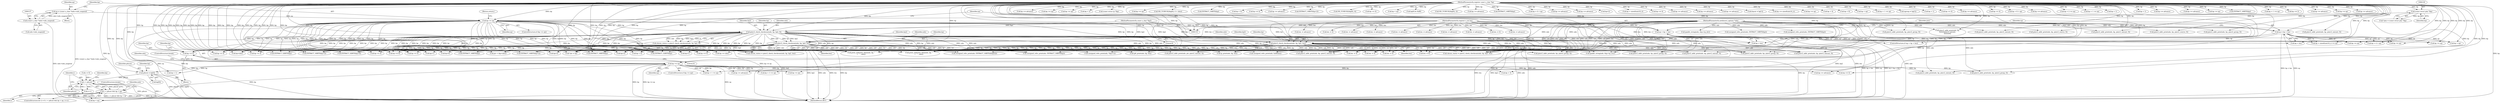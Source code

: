 digraph "0_tcpdump_6fca58f5f9c96749a575f52e20598ad43f5bdf30@array" {
"1001337" [label="(Call,pfxcnt = bp[0])"];
"1001325" [label="(Call,bp >= ep)"];
"1001321" [label="(Call,bp += 4)"];
"1000221" [label="(Call,pimv2_check_checksum(ndo, bp, bp2, len))"];
"1000209" [label="(Call,pimv2_check_checksum(ndo, bp, bp2, 8))"];
"1000120" [label="(MethodParameterIn,netdissect_options *ndo)"];
"1000121" [label="(MethodParameterIn,register const u_char *bp)"];
"1000142" [label="(Call,bp >= ep)"];
"1000129" [label="(Call,(const struct pim *)bp)"];
"1000134" [label="(Call,ep = (const u_char *)ndo->ndo_snapend)"];
"1000136" [label="(Call,(const u_char *)ndo->ndo_snapend)"];
"1000123" [label="(MethodParameterIn,const u_char *bp2)"];
"1000122" [label="(MethodParameterIn,register u_int len)"];
"1000230" [label="(Call,pimv2_check_checksum(ndo, bp, bp2, len))"];
"1000147" [label="(Call,ep > bp + len)"];
"1000152" [label="(Call,ep = bp + len)"];
"1001411" [label="(Call,i < pfxcnt)"];
"1001410" [label="(Call,i < pfxcnt && bp < ep)"];
"1001417" [label="(Call,i++)"];
"1000222" [label="(Identifier,ndo)"];
"1000549" [label="(Call,bp+4)"];
"1001338" [label="(Identifier,pfxcnt)"];
"1001391" [label="(Call,pimv2_addr_print(ndo, bp, pimv2_unicast, 0))"];
"1001430" [label="(Call,pimv2_addr_print(ndo, bp, pimv2_group, 0))"];
"1000574" [label="(Call,ipaddr_string(ndo, &ip->ip_src))"];
"1000266" [label="(Call,bp += 4)"];
"1000672" [label="(Call,bp += advance)"];
"1000648" [label="(Call,bp >= ep)"];
"1000219" [label="(Call,cksum_status = pimv2_check_checksum(ndo, bp, bp2, len))"];
"1000613" [label="(Call,len -= 4)"];
"1001345" [label="(Identifier,bp)"];
"1001078" [label="(Call,bp >= ep)"];
"1001181" [label="(Call,bp + 2)"];
"1000231" [label="(Identifier,ndo)"];
"1001417" [label="(Call,i++)"];
"1000432" [label="(Call,unsigned_relts_print(ndo, *(bp+1)))"];
"1001209" [label="(Call,bp += 4)"];
"1000270" [label="(Call,bp < ep)"];
"1000134" [label="(Call,ep = (const u_char *)ndo->ndo_snapend)"];
"1000440" [label="(Call,EXTRACT_16BITS(bp+2))"];
"1000560" [label="(Call,(const struct ip *)bp)"];
"1001418" [label="(Identifier,i)"];
"1000211" [label="(Identifier,bp)"];
"1000435" [label="(Call,bp+1)"];
"1001216" [label="(Call,bp >= ep)"];
"1000143" [label="(Identifier,bp)"];
"1000230" [label="(Call,pimv2_check_checksum(ndo, bp, bp2, len))"];
"1001328" [label="(ControlStructure,break;)"];
"1000911" [label="(Call,len -= advance)"];
"1000692" [label="(Call,len -= 4)"];
"1001321" [label="(Call,bp += 4)"];
"1001375" [label="(Call,bp += 4)"];
"1000232" [label="(Identifier,bp)"];
"1000391" [label="(Call,EXTRACT_32BITS(bp))"];
"1001247" [label="(Call,bp >= ep)"];
"1001414" [label="(Call,bp < ep)"];
"1000716" [label="(Call,pimv2_addr_print(ndo, bp, pimv2_unicast, 0))"];
"1000293" [label="(Call,ND_TCHECK2(bp[0], 4 + olen))"];
"1001422" [label="(Identifier,ndo)"];
"1001358" [label="(Call,bp + 3 >= ep)"];
"1000131" [label="(Identifier,bp)"];
"1000977" [label="(Call,EXTRACT_16BITS(bp))"];
"1001415" [label="(Identifier,bp)"];
"1001062" [label="(Call,pimv2_addr_print(ndo, bp, pimv2_group, 0))"];
"1000127" [label="(Call,*pim = (const struct pim *)bp)"];
"1000736" [label="(Call,bp + 4)"];
"1000121" [label="(MethodParameterIn,register const u_char *bp)"];
"1001243" [label="(Call,len -= advance)"];
"1001368" [label="(Call,unsigned_relts_print(ndo, EXTRACT_16BITS(&bp[2])))"];
"1000783" [label="(Call,bp += 4)"];
"1000644" [label="(Call,len -= advance)"];
"1000320" [label="(Call,unsigned_relts_print(ndo, EXTRACT_16BITS(bp)))"];
"1001039" [label="(Call,bp += advance)"];
"1001525" [label="(Call,unsigned_relts_print(ndo, EXTRACT_16BITS(bp)))"];
"1001407" [label="(Call,i = 0)"];
"1000348" [label="(Call,EXTRACT_16BITS(bp+2))"];
"1000223" [label="(Identifier,bp)"];
"1000322" [label="(Call,EXTRACT_16BITS(bp))"];
"1001379" [label="(Call,bp >= ep)"];
"1000555" [label="(Call,len -= 8)"];
"1000274" [label="(Call,ND_TCHECK2(bp[0], 4))"];
"1001117" [label="(Call,bp += 4)"];
"1001128" [label="(Call,bp < ep)"];
"1000135" [label="(Identifier,ep)"];
"1001285" [label="(Call,bp[0] & 0x80)"];
"1001144" [label="(Call,pimv2_addr_print(ndo, bp,\n\t\t\t\t\t\t\t\tpimv2_unicast,\n\t\t\t\t\t\t\t\t0))"];
"1001516" [label="(Call,ND_TCHECK2(bp[0], 2))"];
"1001467" [label="(Call,bp += advance)"];
"1000580" [label="(Call,ipaddr_string(ndo, &ip->ip_dst))"];
"1000660" [label="(Call,pimv2_addr_print(ndo, bp, pimv2_unicast, 0))"];
"1001177" [label="(Call,EXTRACT_16BITS(bp))"];
"1001343" [label="(Call,bp + 1 >= ep)"];
"1001547" [label="(MethodReturn,RET)"];
"1000835" [label="(Call,bp + 4 > ep)"];
"1000147" [label="(Call,ep > bp + len)"];
"1000548" [label="(Call,EXTRACT_32BITS(bp+4))"];
"1000871" [label="(Call,len -= 4)"];
"1000149" [label="(Call,bp + len)"];
"1000908" [label="(Call,bp += advance)"];
"1000233" [label="(Identifier,bp2)"];
"1001240" [label="(Call,bp += advance)"];
"1000349" [label="(Call,bp+2)"];
"1000452" [label="(Call,bp+2)"];
"1000704" [label="(Call,bp >= ep)"];
"1000423" [label="(Call,bp+1)"];
"1001027" [label="(Call,pimv2_addr_print(ndo, bp, pimv2_unicast, 0))"];
"1000472" [label="(Call,ptr < (bp+olen))"];
"1001413" [label="(Identifier,pfxcnt)"];
"1000468" [label="(Call,*ptr = bp)"];
"1001228" [label="(Call,pimv2_addr_print(ndo, bp, pimv2_group, 0))"];
"1000896" [label="(Call,pimv2_addr_print(ndo, bp, pimv2_source, 0))"];
"1000510" [label="(Call,print_unknown_data(ndo, bp, \"\n\t    \", olen))"];
"1000966" [label="(Call,bp + sizeof(uint16_t))"];
"1001199" [label="(Call,bp += 4)"];
"1000588" [label="(Call,ip_print(ndo, bp, len))"];
"1001074" [label="(Call,bp += advance)"];
"1000617" [label="(Call,bp >= ep)"];
"1000129" [label="(Call,(const struct pim *)bp)"];
"1001271" [label="(Call,bp += advance)"];
"1000780" [label="(Call,unsigned_relts_print(ndo, holdtime))"];
"1000144" [label="(Identifier,ep)"];
"1000816" [label="(Call,pimv2_addr_print(ndo, bp, pimv2_group, 0))"];
"1000641" [label="(Call,bp += advance)"];
"1000552" [label="(Call,bp += 8)"];
"1000961" [label="(Call,bp += 4)"];
"1000965" [label="(Call,bp + sizeof(uint16_t) >= ep)"];
"1001112" [label="(Call,frpcnt = bp[1])"];
"1000142" [label="(Call,bp >= ep)"];
"1000124" [label="(Block,)"];
"1000138" [label="(Call,ndo->ndo_snapend)"];
"1001410" [label="(Call,i < pfxcnt && bp < ep)"];
"1000951" [label="(Call,len -= advance)"];
"1000979" [label="(Call,bp += sizeof(uint16_t))"];
"1001015" [label="(Call,bp >= ep)"];
"1000451" [label="(Call,EXTRACT_16BITS(bp+2))"];
"1000522" [label="(Call,print_unknown_data(ndo, bp, \"\n\t    \", olen))"];
"1000836" [label="(Call,bp + 4)"];
"1000484" [label="(Call,pimv2_addr_print(ndo, ptr, pimv2_unicast, 0))"];
"1000210" [label="(Identifier,ndo)"];
"1001279" [label="(Call,bp + 8)"];
"1001046" [label="(Call,bp < ep)"];
"1000997" [label="(Call,bp + 1 >= ep)"];
"1000120" [label="(MethodParameterIn,netdissect_options *ndo)"];
"1000741" [label="(Call,ngroup = bp[1])"];
"1001097" [label="(Call,bp + 1)"];
"1000868" [label="(Call,bp += 4)"];
"1001326" [label="(Identifier,bp)"];
"1000122" [label="(MethodParameterIn,register u_int len)"];
"1001412" [label="(Identifier,i)"];
"1001318" [label="(Block,)"];
"1001175" [label="(Call,unsigned_relts_print(ndo, EXTRACT_16BITS(bp)))"];
"1000474" [label="(Call,bp+olen)"];
"1001513" [label="(Call,bp += advance)"];
"1000145" [label="(Return,return;)"];
"1001501" [label="(Call,pimv2_addr_print(ndo, bp, pimv2_unicast, 0))"];
"1000153" [label="(Identifier,ep)"];
"1001323" [label="(Literal,4)"];
"1000313" [label="(Call,bp += 4)"];
"1000209" [label="(Call,pimv2_check_checksum(ndo, bp, bp2, 8))"];
"1001278" [label="(Call,bp + 8 > ep)"];
"1001327" [label="(Identifier,ep)"];
"1000123" [label="(MethodParameterIn,const u_char *bp2)"];
"1000234" [label="(Identifier,len)"];
"1000948" [label="(Call,bp += advance)"];
"1001344" [label="(Call,bp + 1)"];
"1001180" [label="(Call,bp + 2 >= ep)"];
"1000731" [label="(Call,len -= advance)"];
"1001160" [label="(Call,bp + 1 >= ep)"];
"1000136" [label="(Call,(const u_char *)ndo->ndo_snapend)"];
"1001161" [label="(Call,bp + 1)"];
"1001442" [label="(Call,bp += advance)"];
"1000441" [label="(Call,bp+2)"];
"1001359" [label="(Call,bp + 3)"];
"1000936" [label="(Call,pimv2_addr_print(ndo, bp, pimv2_source, 0))"];
"1000998" [label="(Call,bp + 1)"];
"1000212" [label="(Identifier,bp2)"];
"1000148" [label="(Identifier,ep)"];
"1001325" [label="(Call,bp >= ep)"];
"1000629" [label="(Call,pimv2_addr_print(ndo, bp, pimv2_group, 0))"];
"1001490" [label="(Call,bp += advance)"];
"1000159" [label="(Identifier,pim)"];
"1001455" [label="(Call,pimv2_addr_print(ndo, bp, pimv2_unicast, 0))"];
"1001331" [label="(Identifier,ndo)"];
"1001478" [label="(Call,pimv2_addr_print(ndo, bp, pimv2_group, 0))"];
"1001324" [label="(ControlStructure,if (bp >= ep))"];
"1000207" [label="(Call,cksum_status = pimv2_check_checksum(ndo, bp, bp2, 8))"];
"1000221" [label="(Call,pimv2_check_checksum(ndo, bp, bp2, len))"];
"1000344" [label="(Call,EXTRACT_16BITS(bp))"];
"1001212" [label="(Call,len -= 4)"];
"1001339" [label="(Call,bp[0])"];
"1001406" [label="(ControlStructure,for (i = 0; i < pfxcnt && bp < ep; i++))"];
"1001156" [label="(Call,bp += advance)"];
"1000786" [label="(Call,len -= 4)"];
"1000800" [label="(Call,bp >= ep)"];
"1000675" [label="(Call,len -= advance)"];
"1000152" [label="(Call,ep = bp + len)"];
"1000536" [label="(Call,bp + 4)"];
"1000228" [label="(Call,cksum_status = pimv2_check_checksum(ndo, bp, bp2, len))"];
"1001527" [label="(Call,EXTRACT_16BITS(bp))"];
"1001337" [label="(Call,pfxcnt = bp[0])"];
"1000225" [label="(Identifier,len)"];
"1000594" [label="(Call,ip6_print(ndo, bp, len))"];
"1000409" [label="(Call,EXTRACT_32BITS(bp))"];
"1001259" [label="(Call,pimv2_addr_print(ndo, bp, pimv2_unicast, 0))"];
"1001322" [label="(Identifier,bp)"];
"1000141" [label="(ControlStructure,if (bp >= ep))"];
"1000831" [label="(Call,len -= advance)"];
"1001274" [label="(Call,len -= advance)"];
"1001096" [label="(Call,bp + 1 >= ep)"];
"1000735" [label="(Call,bp + 4 > ep)"];
"1000689" [label="(Call,bp += 4)"];
"1000610" [label="(Call,bp += 4)"];
"1000527" [label="(Call,bp += olen)"];
"1001011" [label="(Call,bp += 2)"];
"1001445" [label="(ControlStructure,break;)"];
"1001403" [label="(Call,bp += advance)"];
"1000224" [label="(Identifier,bp2)"];
"1000828" [label="(Call,bp += advance)"];
"1000984" [label="(Call,bp >= ep)"];
"1000146" [label="(ControlStructure,if (ep > bp + len))"];
"1001411" [label="(Call,i < pfxcnt)"];
"1000213" [label="(Literal,8)"];
"1000154" [label="(Call,bp + len)"];
"1000728" [label="(Call,bp += advance)"];
"1001337" -> "1001318"  [label="AST: "];
"1001337" -> "1001339"  [label="CFG: "];
"1001338" -> "1001337"  [label="AST: "];
"1001339" -> "1001337"  [label="AST: "];
"1001345" -> "1001337"  [label="CFG: "];
"1001337" -> "1001547"  [label="DDG: pfxcnt"];
"1001337" -> "1001547"  [label="DDG: bp[0]"];
"1001325" -> "1001337"  [label="DDG: bp"];
"1000121" -> "1001337"  [label="DDG: bp"];
"1001337" -> "1001411"  [label="DDG: pfxcnt"];
"1001325" -> "1001324"  [label="AST: "];
"1001325" -> "1001327"  [label="CFG: "];
"1001326" -> "1001325"  [label="AST: "];
"1001327" -> "1001325"  [label="AST: "];
"1001328" -> "1001325"  [label="CFG: "];
"1001331" -> "1001325"  [label="CFG: "];
"1001325" -> "1001547"  [label="DDG: bp"];
"1001325" -> "1001547"  [label="DDG: bp >= ep"];
"1001325" -> "1001547"  [label="DDG: ep"];
"1001321" -> "1001325"  [label="DDG: bp"];
"1000121" -> "1001325"  [label="DDG: bp"];
"1000147" -> "1001325"  [label="DDG: ep"];
"1000152" -> "1001325"  [label="DDG: ep"];
"1001325" -> "1001343"  [label="DDG: bp"];
"1001325" -> "1001343"  [label="DDG: ep"];
"1001325" -> "1001344"  [label="DDG: bp"];
"1001325" -> "1001358"  [label="DDG: bp"];
"1001325" -> "1001359"  [label="DDG: bp"];
"1001325" -> "1001375"  [label="DDG: bp"];
"1001325" -> "1001379"  [label="DDG: bp"];
"1001325" -> "1001391"  [label="DDG: bp"];
"1001325" -> "1001403"  [label="DDG: bp"];
"1001325" -> "1001414"  [label="DDG: bp"];
"1001325" -> "1001430"  [label="DDG: bp"];
"1001325" -> "1001442"  [label="DDG: bp"];
"1001321" -> "1001318"  [label="AST: "];
"1001321" -> "1001323"  [label="CFG: "];
"1001322" -> "1001321"  [label="AST: "];
"1001323" -> "1001321"  [label="AST: "];
"1001326" -> "1001321"  [label="CFG: "];
"1000221" -> "1001321"  [label="DDG: bp"];
"1000230" -> "1001321"  [label="DDG: bp"];
"1000209" -> "1001321"  [label="DDG: bp"];
"1000121" -> "1001321"  [label="DDG: bp"];
"1000142" -> "1001321"  [label="DDG: bp"];
"1000221" -> "1000219"  [label="AST: "];
"1000221" -> "1000225"  [label="CFG: "];
"1000222" -> "1000221"  [label="AST: "];
"1000223" -> "1000221"  [label="AST: "];
"1000224" -> "1000221"  [label="AST: "];
"1000225" -> "1000221"  [label="AST: "];
"1000219" -> "1000221"  [label="CFG: "];
"1000221" -> "1001547"  [label="DDG: len"];
"1000221" -> "1001547"  [label="DDG: bp"];
"1000221" -> "1001547"  [label="DDG: ndo"];
"1000221" -> "1001547"  [label="DDG: bp2"];
"1000221" -> "1000219"  [label="DDG: ndo"];
"1000221" -> "1000219"  [label="DDG: bp"];
"1000221" -> "1000219"  [label="DDG: bp2"];
"1000221" -> "1000219"  [label="DDG: len"];
"1000209" -> "1000221"  [label="DDG: ndo"];
"1000209" -> "1000221"  [label="DDG: bp"];
"1000209" -> "1000221"  [label="DDG: bp2"];
"1000120" -> "1000221"  [label="DDG: ndo"];
"1000121" -> "1000221"  [label="DDG: bp"];
"1000123" -> "1000221"  [label="DDG: bp2"];
"1000122" -> "1000221"  [label="DDG: len"];
"1000221" -> "1000266"  [label="DDG: bp"];
"1000221" -> "1000320"  [label="DDG: ndo"];
"1000221" -> "1000322"  [label="DDG: bp"];
"1000221" -> "1000344"  [label="DDG: bp"];
"1000221" -> "1000391"  [label="DDG: bp"];
"1000221" -> "1000409"  [label="DDG: bp"];
"1000221" -> "1000423"  [label="DDG: bp"];
"1000221" -> "1000432"  [label="DDG: ndo"];
"1000221" -> "1000435"  [label="DDG: bp"];
"1000221" -> "1000440"  [label="DDG: bp"];
"1000221" -> "1000441"  [label="DDG: bp"];
"1000221" -> "1000451"  [label="DDG: bp"];
"1000221" -> "1000452"  [label="DDG: bp"];
"1000221" -> "1000468"  [label="DDG: bp"];
"1000221" -> "1000472"  [label="DDG: bp"];
"1000221" -> "1000474"  [label="DDG: bp"];
"1000221" -> "1000484"  [label="DDG: ndo"];
"1000221" -> "1000510"  [label="DDG: ndo"];
"1000221" -> "1000510"  [label="DDG: bp"];
"1000221" -> "1000522"  [label="DDG: ndo"];
"1000221" -> "1000522"  [label="DDG: bp"];
"1000221" -> "1000527"  [label="DDG: bp"];
"1000221" -> "1000536"  [label="DDG: bp"];
"1000221" -> "1000548"  [label="DDG: bp"];
"1000221" -> "1000549"  [label="DDG: bp"];
"1000221" -> "1000552"  [label="DDG: bp"];
"1000221" -> "1000555"  [label="DDG: len"];
"1000221" -> "1000574"  [label="DDG: ndo"];
"1000221" -> "1000588"  [label="DDG: ndo"];
"1000221" -> "1000588"  [label="DDG: bp"];
"1000221" -> "1000588"  [label="DDG: len"];
"1000221" -> "1000594"  [label="DDG: ndo"];
"1000221" -> "1000594"  [label="DDG: bp"];
"1000221" -> "1000594"  [label="DDG: len"];
"1000221" -> "1000610"  [label="DDG: bp"];
"1000221" -> "1000613"  [label="DDG: len"];
"1000221" -> "1000629"  [label="DDG: ndo"];
"1000221" -> "1000689"  [label="DDG: bp"];
"1000221" -> "1000692"  [label="DDG: len"];
"1000221" -> "1000716"  [label="DDG: ndo"];
"1000221" -> "1000780"  [label="DDG: ndo"];
"1000221" -> "1000816"  [label="DDG: ndo"];
"1000221" -> "1000961"  [label="DDG: bp"];
"1000221" -> "1001027"  [label="DDG: ndo"];
"1000221" -> "1001209"  [label="DDG: bp"];
"1000221" -> "1001212"  [label="DDG: len"];
"1000221" -> "1001228"  [label="DDG: ndo"];
"1000221" -> "1001368"  [label="DDG: ndo"];
"1000221" -> "1001455"  [label="DDG: ndo"];
"1000221" -> "1001455"  [label="DDG: bp"];
"1000209" -> "1000207"  [label="AST: "];
"1000209" -> "1000213"  [label="CFG: "];
"1000210" -> "1000209"  [label="AST: "];
"1000211" -> "1000209"  [label="AST: "];
"1000212" -> "1000209"  [label="AST: "];
"1000213" -> "1000209"  [label="AST: "];
"1000207" -> "1000209"  [label="CFG: "];
"1000209" -> "1001547"  [label="DDG: ndo"];
"1000209" -> "1001547"  [label="DDG: bp2"];
"1000209" -> "1001547"  [label="DDG: bp"];
"1000209" -> "1000207"  [label="DDG: ndo"];
"1000209" -> "1000207"  [label="DDG: bp"];
"1000209" -> "1000207"  [label="DDG: bp2"];
"1000209" -> "1000207"  [label="DDG: 8"];
"1000120" -> "1000209"  [label="DDG: ndo"];
"1000121" -> "1000209"  [label="DDG: bp"];
"1000142" -> "1000209"  [label="DDG: bp"];
"1000123" -> "1000209"  [label="DDG: bp2"];
"1000209" -> "1000266"  [label="DDG: bp"];
"1000209" -> "1000320"  [label="DDG: ndo"];
"1000209" -> "1000322"  [label="DDG: bp"];
"1000209" -> "1000344"  [label="DDG: bp"];
"1000209" -> "1000391"  [label="DDG: bp"];
"1000209" -> "1000409"  [label="DDG: bp"];
"1000209" -> "1000423"  [label="DDG: bp"];
"1000209" -> "1000432"  [label="DDG: ndo"];
"1000209" -> "1000435"  [label="DDG: bp"];
"1000209" -> "1000440"  [label="DDG: bp"];
"1000209" -> "1000441"  [label="DDG: bp"];
"1000209" -> "1000451"  [label="DDG: bp"];
"1000209" -> "1000452"  [label="DDG: bp"];
"1000209" -> "1000468"  [label="DDG: bp"];
"1000209" -> "1000472"  [label="DDG: bp"];
"1000209" -> "1000474"  [label="DDG: bp"];
"1000209" -> "1000484"  [label="DDG: ndo"];
"1000209" -> "1000510"  [label="DDG: ndo"];
"1000209" -> "1000510"  [label="DDG: bp"];
"1000209" -> "1000522"  [label="DDG: ndo"];
"1000209" -> "1000522"  [label="DDG: bp"];
"1000209" -> "1000527"  [label="DDG: bp"];
"1000209" -> "1000536"  [label="DDG: bp"];
"1000209" -> "1000548"  [label="DDG: bp"];
"1000209" -> "1000549"  [label="DDG: bp"];
"1000209" -> "1000552"  [label="DDG: bp"];
"1000209" -> "1000574"  [label="DDG: ndo"];
"1000209" -> "1000588"  [label="DDG: ndo"];
"1000209" -> "1000588"  [label="DDG: bp"];
"1000209" -> "1000594"  [label="DDG: ndo"];
"1000209" -> "1000594"  [label="DDG: bp"];
"1000209" -> "1000610"  [label="DDG: bp"];
"1000209" -> "1000629"  [label="DDG: ndo"];
"1000209" -> "1000689"  [label="DDG: bp"];
"1000209" -> "1000716"  [label="DDG: ndo"];
"1000209" -> "1000780"  [label="DDG: ndo"];
"1000209" -> "1000816"  [label="DDG: ndo"];
"1000209" -> "1000961"  [label="DDG: bp"];
"1000209" -> "1001027"  [label="DDG: ndo"];
"1000209" -> "1001209"  [label="DDG: bp"];
"1000209" -> "1001228"  [label="DDG: ndo"];
"1000209" -> "1001368"  [label="DDG: ndo"];
"1000209" -> "1001455"  [label="DDG: ndo"];
"1000209" -> "1001455"  [label="DDG: bp"];
"1000120" -> "1000119"  [label="AST: "];
"1000120" -> "1001547"  [label="DDG: ndo"];
"1000120" -> "1000230"  [label="DDG: ndo"];
"1000120" -> "1000320"  [label="DDG: ndo"];
"1000120" -> "1000432"  [label="DDG: ndo"];
"1000120" -> "1000484"  [label="DDG: ndo"];
"1000120" -> "1000510"  [label="DDG: ndo"];
"1000120" -> "1000522"  [label="DDG: ndo"];
"1000120" -> "1000574"  [label="DDG: ndo"];
"1000120" -> "1000580"  [label="DDG: ndo"];
"1000120" -> "1000588"  [label="DDG: ndo"];
"1000120" -> "1000594"  [label="DDG: ndo"];
"1000120" -> "1000629"  [label="DDG: ndo"];
"1000120" -> "1000660"  [label="DDG: ndo"];
"1000120" -> "1000716"  [label="DDG: ndo"];
"1000120" -> "1000780"  [label="DDG: ndo"];
"1000120" -> "1000816"  [label="DDG: ndo"];
"1000120" -> "1000896"  [label="DDG: ndo"];
"1000120" -> "1000936"  [label="DDG: ndo"];
"1000120" -> "1001027"  [label="DDG: ndo"];
"1000120" -> "1001062"  [label="DDG: ndo"];
"1000120" -> "1001144"  [label="DDG: ndo"];
"1000120" -> "1001175"  [label="DDG: ndo"];
"1000120" -> "1001228"  [label="DDG: ndo"];
"1000120" -> "1001259"  [label="DDG: ndo"];
"1000120" -> "1001368"  [label="DDG: ndo"];
"1000120" -> "1001391"  [label="DDG: ndo"];
"1000120" -> "1001430"  [label="DDG: ndo"];
"1000120" -> "1001455"  [label="DDG: ndo"];
"1000120" -> "1001478"  [label="DDG: ndo"];
"1000120" -> "1001501"  [label="DDG: ndo"];
"1000120" -> "1001525"  [label="DDG: ndo"];
"1000121" -> "1000119"  [label="AST: "];
"1000121" -> "1001547"  [label="DDG: bp"];
"1000121" -> "1000129"  [label="DDG: bp"];
"1000121" -> "1000142"  [label="DDG: bp"];
"1000121" -> "1000147"  [label="DDG: bp"];
"1000121" -> "1000149"  [label="DDG: bp"];
"1000121" -> "1000152"  [label="DDG: bp"];
"1000121" -> "1000154"  [label="DDG: bp"];
"1000121" -> "1000230"  [label="DDG: bp"];
"1000121" -> "1000266"  [label="DDG: bp"];
"1000121" -> "1000270"  [label="DDG: bp"];
"1000121" -> "1000274"  [label="DDG: bp"];
"1000121" -> "1000293"  [label="DDG: bp"];
"1000121" -> "1000313"  [label="DDG: bp"];
"1000121" -> "1000322"  [label="DDG: bp"];
"1000121" -> "1000344"  [label="DDG: bp"];
"1000121" -> "1000348"  [label="DDG: bp"];
"1000121" -> "1000349"  [label="DDG: bp"];
"1000121" -> "1000391"  [label="DDG: bp"];
"1000121" -> "1000409"  [label="DDG: bp"];
"1000121" -> "1000423"  [label="DDG: bp"];
"1000121" -> "1000435"  [label="DDG: bp"];
"1000121" -> "1000440"  [label="DDG: bp"];
"1000121" -> "1000441"  [label="DDG: bp"];
"1000121" -> "1000451"  [label="DDG: bp"];
"1000121" -> "1000452"  [label="DDG: bp"];
"1000121" -> "1000468"  [label="DDG: bp"];
"1000121" -> "1000472"  [label="DDG: bp"];
"1000121" -> "1000474"  [label="DDG: bp"];
"1000121" -> "1000510"  [label="DDG: bp"];
"1000121" -> "1000522"  [label="DDG: bp"];
"1000121" -> "1000527"  [label="DDG: bp"];
"1000121" -> "1000536"  [label="DDG: bp"];
"1000121" -> "1000548"  [label="DDG: bp"];
"1000121" -> "1000549"  [label="DDG: bp"];
"1000121" -> "1000552"  [label="DDG: bp"];
"1000121" -> "1000560"  [label="DDG: bp"];
"1000121" -> "1000588"  [label="DDG: bp"];
"1000121" -> "1000594"  [label="DDG: bp"];
"1000121" -> "1000610"  [label="DDG: bp"];
"1000121" -> "1000617"  [label="DDG: bp"];
"1000121" -> "1000629"  [label="DDG: bp"];
"1000121" -> "1000641"  [label="DDG: bp"];
"1000121" -> "1000648"  [label="DDG: bp"];
"1000121" -> "1000660"  [label="DDG: bp"];
"1000121" -> "1000672"  [label="DDG: bp"];
"1000121" -> "1000689"  [label="DDG: bp"];
"1000121" -> "1000704"  [label="DDG: bp"];
"1000121" -> "1000716"  [label="DDG: bp"];
"1000121" -> "1000728"  [label="DDG: bp"];
"1000121" -> "1000735"  [label="DDG: bp"];
"1000121" -> "1000736"  [label="DDG: bp"];
"1000121" -> "1000741"  [label="DDG: bp"];
"1000121" -> "1000783"  [label="DDG: bp"];
"1000121" -> "1000800"  [label="DDG: bp"];
"1000121" -> "1000816"  [label="DDG: bp"];
"1000121" -> "1000828"  [label="DDG: bp"];
"1000121" -> "1000835"  [label="DDG: bp"];
"1000121" -> "1000836"  [label="DDG: bp"];
"1000121" -> "1000868"  [label="DDG: bp"];
"1000121" -> "1000896"  [label="DDG: bp"];
"1000121" -> "1000908"  [label="DDG: bp"];
"1000121" -> "1000936"  [label="DDG: bp"];
"1000121" -> "1000948"  [label="DDG: bp"];
"1000121" -> "1000961"  [label="DDG: bp"];
"1000121" -> "1000965"  [label="DDG: bp"];
"1000121" -> "1000966"  [label="DDG: bp"];
"1000121" -> "1000977"  [label="DDG: bp"];
"1000121" -> "1000979"  [label="DDG: bp"];
"1000121" -> "1000984"  [label="DDG: bp"];
"1000121" -> "1000997"  [label="DDG: bp"];
"1000121" -> "1000998"  [label="DDG: bp"];
"1000121" -> "1001011"  [label="DDG: bp"];
"1000121" -> "1001015"  [label="DDG: bp"];
"1000121" -> "1001027"  [label="DDG: bp"];
"1000121" -> "1001039"  [label="DDG: bp"];
"1000121" -> "1001046"  [label="DDG: bp"];
"1000121" -> "1001062"  [label="DDG: bp"];
"1000121" -> "1001074"  [label="DDG: bp"];
"1000121" -> "1001078"  [label="DDG: bp"];
"1000121" -> "1001096"  [label="DDG: bp"];
"1000121" -> "1001097"  [label="DDG: bp"];
"1000121" -> "1001112"  [label="DDG: bp"];
"1000121" -> "1001117"  [label="DDG: bp"];
"1000121" -> "1001128"  [label="DDG: bp"];
"1000121" -> "1001144"  [label="DDG: bp"];
"1000121" -> "1001156"  [label="DDG: bp"];
"1000121" -> "1001160"  [label="DDG: bp"];
"1000121" -> "1001161"  [label="DDG: bp"];
"1000121" -> "1001177"  [label="DDG: bp"];
"1000121" -> "1001180"  [label="DDG: bp"];
"1000121" -> "1001181"  [label="DDG: bp"];
"1000121" -> "1001199"  [label="DDG: bp"];
"1000121" -> "1001209"  [label="DDG: bp"];
"1000121" -> "1001216"  [label="DDG: bp"];
"1000121" -> "1001228"  [label="DDG: bp"];
"1000121" -> "1001240"  [label="DDG: bp"];
"1000121" -> "1001247"  [label="DDG: bp"];
"1000121" -> "1001259"  [label="DDG: bp"];
"1000121" -> "1001271"  [label="DDG: bp"];
"1000121" -> "1001278"  [label="DDG: bp"];
"1000121" -> "1001279"  [label="DDG: bp"];
"1000121" -> "1001285"  [label="DDG: bp"];
"1000121" -> "1001343"  [label="DDG: bp"];
"1000121" -> "1001344"  [label="DDG: bp"];
"1000121" -> "1001358"  [label="DDG: bp"];
"1000121" -> "1001359"  [label="DDG: bp"];
"1000121" -> "1001375"  [label="DDG: bp"];
"1000121" -> "1001379"  [label="DDG: bp"];
"1000121" -> "1001391"  [label="DDG: bp"];
"1000121" -> "1001403"  [label="DDG: bp"];
"1000121" -> "1001414"  [label="DDG: bp"];
"1000121" -> "1001430"  [label="DDG: bp"];
"1000121" -> "1001442"  [label="DDG: bp"];
"1000121" -> "1001455"  [label="DDG: bp"];
"1000121" -> "1001467"  [label="DDG: bp"];
"1000121" -> "1001478"  [label="DDG: bp"];
"1000121" -> "1001490"  [label="DDG: bp"];
"1000121" -> "1001501"  [label="DDG: bp"];
"1000121" -> "1001513"  [label="DDG: bp"];
"1000121" -> "1001516"  [label="DDG: bp"];
"1000121" -> "1001527"  [label="DDG: bp"];
"1000142" -> "1000141"  [label="AST: "];
"1000142" -> "1000144"  [label="CFG: "];
"1000143" -> "1000142"  [label="AST: "];
"1000144" -> "1000142"  [label="AST: "];
"1000145" -> "1000142"  [label="CFG: "];
"1000148" -> "1000142"  [label="CFG: "];
"1000142" -> "1001547"  [label="DDG: bp >= ep"];
"1000142" -> "1001547"  [label="DDG: ep"];
"1000142" -> "1001547"  [label="DDG: bp"];
"1000129" -> "1000142"  [label="DDG: bp"];
"1000134" -> "1000142"  [label="DDG: ep"];
"1000142" -> "1000147"  [label="DDG: ep"];
"1000142" -> "1000147"  [label="DDG: bp"];
"1000142" -> "1000149"  [label="DDG: bp"];
"1000142" -> "1000152"  [label="DDG: bp"];
"1000142" -> "1000154"  [label="DDG: bp"];
"1000142" -> "1000230"  [label="DDG: bp"];
"1000142" -> "1000266"  [label="DDG: bp"];
"1000142" -> "1000322"  [label="DDG: bp"];
"1000142" -> "1000344"  [label="DDG: bp"];
"1000142" -> "1000391"  [label="DDG: bp"];
"1000142" -> "1000409"  [label="DDG: bp"];
"1000142" -> "1000423"  [label="DDG: bp"];
"1000142" -> "1000435"  [label="DDG: bp"];
"1000142" -> "1000440"  [label="DDG: bp"];
"1000142" -> "1000441"  [label="DDG: bp"];
"1000142" -> "1000451"  [label="DDG: bp"];
"1000142" -> "1000452"  [label="DDG: bp"];
"1000142" -> "1000468"  [label="DDG: bp"];
"1000142" -> "1000472"  [label="DDG: bp"];
"1000142" -> "1000474"  [label="DDG: bp"];
"1000142" -> "1000510"  [label="DDG: bp"];
"1000142" -> "1000522"  [label="DDG: bp"];
"1000142" -> "1000527"  [label="DDG: bp"];
"1000142" -> "1000536"  [label="DDG: bp"];
"1000142" -> "1000548"  [label="DDG: bp"];
"1000142" -> "1000549"  [label="DDG: bp"];
"1000142" -> "1000552"  [label="DDG: bp"];
"1000142" -> "1000588"  [label="DDG: bp"];
"1000142" -> "1000594"  [label="DDG: bp"];
"1000142" -> "1000610"  [label="DDG: bp"];
"1000142" -> "1000689"  [label="DDG: bp"];
"1000142" -> "1000961"  [label="DDG: bp"];
"1000142" -> "1001209"  [label="DDG: bp"];
"1000142" -> "1001455"  [label="DDG: bp"];
"1000129" -> "1000127"  [label="AST: "];
"1000129" -> "1000131"  [label="CFG: "];
"1000130" -> "1000129"  [label="AST: "];
"1000131" -> "1000129"  [label="AST: "];
"1000127" -> "1000129"  [label="CFG: "];
"1000129" -> "1000127"  [label="DDG: bp"];
"1000134" -> "1000124"  [label="AST: "];
"1000134" -> "1000136"  [label="CFG: "];
"1000135" -> "1000134"  [label="AST: "];
"1000136" -> "1000134"  [label="AST: "];
"1000143" -> "1000134"  [label="CFG: "];
"1000134" -> "1001547"  [label="DDG: (const u_char *)ndo->ndo_snapend"];
"1000136" -> "1000134"  [label="DDG: ndo->ndo_snapend"];
"1000136" -> "1000138"  [label="CFG: "];
"1000137" -> "1000136"  [label="AST: "];
"1000138" -> "1000136"  [label="AST: "];
"1000136" -> "1001547"  [label="DDG: ndo->ndo_snapend"];
"1000123" -> "1000119"  [label="AST: "];
"1000123" -> "1001547"  [label="DDG: bp2"];
"1000123" -> "1000230"  [label="DDG: bp2"];
"1000122" -> "1000119"  [label="AST: "];
"1000122" -> "1001547"  [label="DDG: len"];
"1000122" -> "1000147"  [label="DDG: len"];
"1000122" -> "1000149"  [label="DDG: len"];
"1000122" -> "1000152"  [label="DDG: len"];
"1000122" -> "1000154"  [label="DDG: len"];
"1000122" -> "1000230"  [label="DDG: len"];
"1000122" -> "1000555"  [label="DDG: len"];
"1000122" -> "1000588"  [label="DDG: len"];
"1000122" -> "1000594"  [label="DDG: len"];
"1000122" -> "1000613"  [label="DDG: len"];
"1000122" -> "1000644"  [label="DDG: len"];
"1000122" -> "1000675"  [label="DDG: len"];
"1000122" -> "1000692"  [label="DDG: len"];
"1000122" -> "1000731"  [label="DDG: len"];
"1000122" -> "1000786"  [label="DDG: len"];
"1000122" -> "1000831"  [label="DDG: len"];
"1000122" -> "1000871"  [label="DDG: len"];
"1000122" -> "1000911"  [label="DDG: len"];
"1000122" -> "1000951"  [label="DDG: len"];
"1000122" -> "1001212"  [label="DDG: len"];
"1000122" -> "1001243"  [label="DDG: len"];
"1000122" -> "1001274"  [label="DDG: len"];
"1000230" -> "1000228"  [label="AST: "];
"1000230" -> "1000234"  [label="CFG: "];
"1000231" -> "1000230"  [label="AST: "];
"1000232" -> "1000230"  [label="AST: "];
"1000233" -> "1000230"  [label="AST: "];
"1000234" -> "1000230"  [label="AST: "];
"1000228" -> "1000230"  [label="CFG: "];
"1000230" -> "1001547"  [label="DDG: bp2"];
"1000230" -> "1001547"  [label="DDG: ndo"];
"1000230" -> "1001547"  [label="DDG: bp"];
"1000230" -> "1001547"  [label="DDG: len"];
"1000230" -> "1000228"  [label="DDG: ndo"];
"1000230" -> "1000228"  [label="DDG: bp"];
"1000230" -> "1000228"  [label="DDG: bp2"];
"1000230" -> "1000228"  [label="DDG: len"];
"1000230" -> "1000266"  [label="DDG: bp"];
"1000230" -> "1000320"  [label="DDG: ndo"];
"1000230" -> "1000322"  [label="DDG: bp"];
"1000230" -> "1000344"  [label="DDG: bp"];
"1000230" -> "1000391"  [label="DDG: bp"];
"1000230" -> "1000409"  [label="DDG: bp"];
"1000230" -> "1000423"  [label="DDG: bp"];
"1000230" -> "1000432"  [label="DDG: ndo"];
"1000230" -> "1000435"  [label="DDG: bp"];
"1000230" -> "1000440"  [label="DDG: bp"];
"1000230" -> "1000441"  [label="DDG: bp"];
"1000230" -> "1000451"  [label="DDG: bp"];
"1000230" -> "1000452"  [label="DDG: bp"];
"1000230" -> "1000468"  [label="DDG: bp"];
"1000230" -> "1000472"  [label="DDG: bp"];
"1000230" -> "1000474"  [label="DDG: bp"];
"1000230" -> "1000484"  [label="DDG: ndo"];
"1000230" -> "1000510"  [label="DDG: ndo"];
"1000230" -> "1000510"  [label="DDG: bp"];
"1000230" -> "1000522"  [label="DDG: ndo"];
"1000230" -> "1000522"  [label="DDG: bp"];
"1000230" -> "1000527"  [label="DDG: bp"];
"1000230" -> "1000536"  [label="DDG: bp"];
"1000230" -> "1000548"  [label="DDG: bp"];
"1000230" -> "1000549"  [label="DDG: bp"];
"1000230" -> "1000552"  [label="DDG: bp"];
"1000230" -> "1000555"  [label="DDG: len"];
"1000230" -> "1000574"  [label="DDG: ndo"];
"1000230" -> "1000588"  [label="DDG: ndo"];
"1000230" -> "1000588"  [label="DDG: bp"];
"1000230" -> "1000588"  [label="DDG: len"];
"1000230" -> "1000594"  [label="DDG: ndo"];
"1000230" -> "1000594"  [label="DDG: bp"];
"1000230" -> "1000594"  [label="DDG: len"];
"1000230" -> "1000610"  [label="DDG: bp"];
"1000230" -> "1000613"  [label="DDG: len"];
"1000230" -> "1000629"  [label="DDG: ndo"];
"1000230" -> "1000689"  [label="DDG: bp"];
"1000230" -> "1000692"  [label="DDG: len"];
"1000230" -> "1000716"  [label="DDG: ndo"];
"1000230" -> "1000780"  [label="DDG: ndo"];
"1000230" -> "1000816"  [label="DDG: ndo"];
"1000230" -> "1000961"  [label="DDG: bp"];
"1000230" -> "1001027"  [label="DDG: ndo"];
"1000230" -> "1001209"  [label="DDG: bp"];
"1000230" -> "1001212"  [label="DDG: len"];
"1000230" -> "1001228"  [label="DDG: ndo"];
"1000230" -> "1001368"  [label="DDG: ndo"];
"1000230" -> "1001455"  [label="DDG: ndo"];
"1000230" -> "1001455"  [label="DDG: bp"];
"1000147" -> "1000146"  [label="AST: "];
"1000147" -> "1000149"  [label="CFG: "];
"1000148" -> "1000147"  [label="AST: "];
"1000149" -> "1000147"  [label="AST: "];
"1000153" -> "1000147"  [label="CFG: "];
"1000159" -> "1000147"  [label="CFG: "];
"1000147" -> "1001547"  [label="DDG: bp + len"];
"1000147" -> "1001547"  [label="DDG: ep"];
"1000147" -> "1001547"  [label="DDG: ep > bp + len"];
"1000147" -> "1000270"  [label="DDG: ep"];
"1000147" -> "1000617"  [label="DDG: ep"];
"1000147" -> "1000704"  [label="DDG: ep"];
"1000147" -> "1000735"  [label="DDG: ep"];
"1000147" -> "1000965"  [label="DDG: ep"];
"1000147" -> "1001216"  [label="DDG: ep"];
"1000152" -> "1000146"  [label="AST: "];
"1000152" -> "1000154"  [label="CFG: "];
"1000153" -> "1000152"  [label="AST: "];
"1000154" -> "1000152"  [label="AST: "];
"1000159" -> "1000152"  [label="CFG: "];
"1000152" -> "1001547"  [label="DDG: ep"];
"1000152" -> "1001547"  [label="DDG: bp + len"];
"1000152" -> "1000270"  [label="DDG: ep"];
"1000152" -> "1000617"  [label="DDG: ep"];
"1000152" -> "1000704"  [label="DDG: ep"];
"1000152" -> "1000735"  [label="DDG: ep"];
"1000152" -> "1000965"  [label="DDG: ep"];
"1000152" -> "1001216"  [label="DDG: ep"];
"1001411" -> "1001410"  [label="AST: "];
"1001411" -> "1001413"  [label="CFG: "];
"1001412" -> "1001411"  [label="AST: "];
"1001413" -> "1001411"  [label="AST: "];
"1001415" -> "1001411"  [label="CFG: "];
"1001410" -> "1001411"  [label="CFG: "];
"1001411" -> "1001547"  [label="DDG: i"];
"1001411" -> "1001547"  [label="DDG: pfxcnt"];
"1001411" -> "1001410"  [label="DDG: i"];
"1001411" -> "1001410"  [label="DDG: pfxcnt"];
"1001417" -> "1001411"  [label="DDG: i"];
"1001407" -> "1001411"  [label="DDG: i"];
"1001411" -> "1001417"  [label="DDG: i"];
"1001410" -> "1001406"  [label="AST: "];
"1001410" -> "1001414"  [label="CFG: "];
"1001414" -> "1001410"  [label="AST: "];
"1001422" -> "1001410"  [label="CFG: "];
"1001445" -> "1001410"  [label="CFG: "];
"1001410" -> "1001547"  [label="DDG: i < pfxcnt && bp < ep"];
"1001410" -> "1001547"  [label="DDG: i < pfxcnt"];
"1001410" -> "1001547"  [label="DDG: bp < ep"];
"1001414" -> "1001410"  [label="DDG: bp"];
"1001414" -> "1001410"  [label="DDG: ep"];
"1001417" -> "1001406"  [label="AST: "];
"1001417" -> "1001418"  [label="CFG: "];
"1001418" -> "1001417"  [label="AST: "];
"1001412" -> "1001417"  [label="CFG: "];
}
